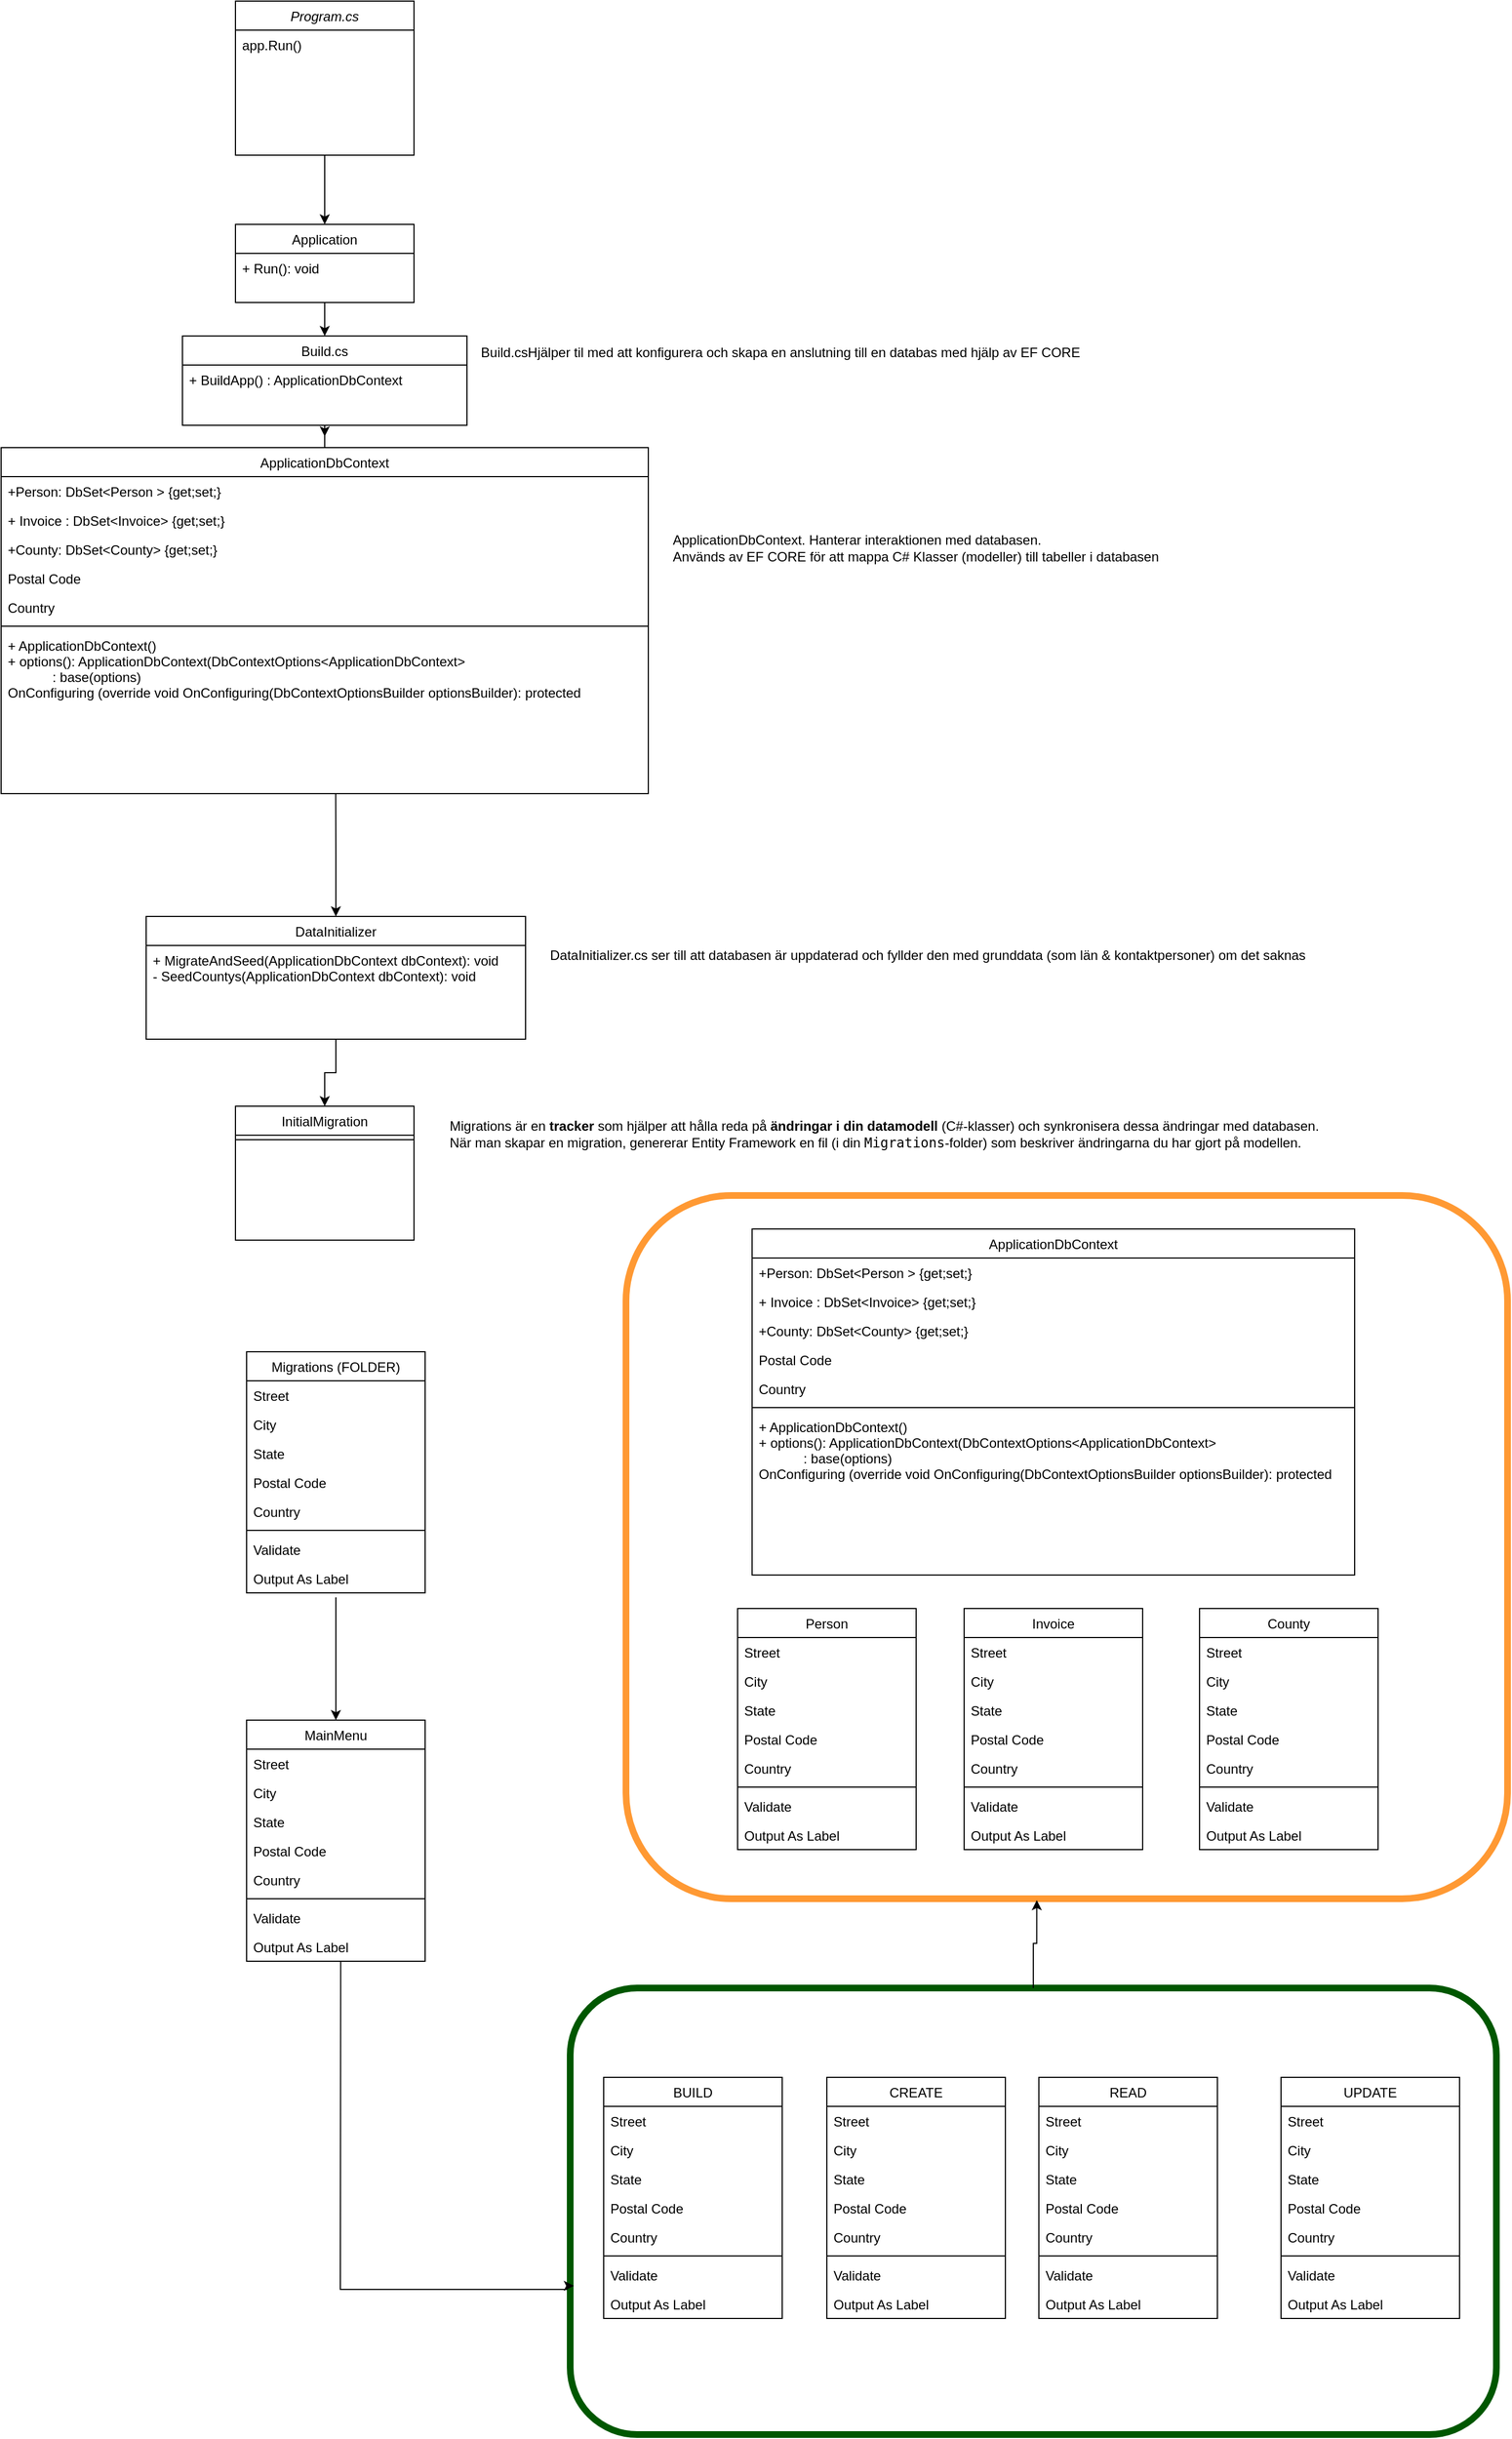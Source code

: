 <mxfile version="25.0.1">
  <diagram id="C5RBs43oDa-KdzZeNtuy" name="Page-1">
    <mxGraphModel dx="4097" dy="3695" grid="1" gridSize="10" guides="1" tooltips="1" connect="1" arrows="1" fold="1" page="1" pageScale="1" pageWidth="827" pageHeight="1169" math="0" shadow="0">
      <root>
        <mxCell id="WIyWlLk6GJQsqaUBKTNV-0" />
        <mxCell id="WIyWlLk6GJQsqaUBKTNV-1" parent="WIyWlLk6GJQsqaUBKTNV-0" />
        <mxCell id="t1Ari0PhYRERqQsMXAND-1" style="edgeStyle=orthogonalEdgeStyle;rounded=0;orthogonalLoop=1;jettySize=auto;html=1;exitX=0.5;exitY=1;exitDx=0;exitDy=0;" edge="1" parent="WIyWlLk6GJQsqaUBKTNV-1" source="zkfFHV4jXpPFQw0GAbJ--0" target="zkfFHV4jXpPFQw0GAbJ--6">
          <mxGeometry relative="1" as="geometry" />
        </mxCell>
        <mxCell id="zkfFHV4jXpPFQw0GAbJ--0" value="Program.cs" style="swimlane;fontStyle=2;align=center;verticalAlign=top;childLayout=stackLayout;horizontal=1;startSize=26;horizontalStack=0;resizeParent=1;resizeLast=0;collapsible=1;marginBottom=0;rounded=0;shadow=0;strokeWidth=1;" parent="WIyWlLk6GJQsqaUBKTNV-1" vertex="1">
          <mxGeometry x="210" y="-10" width="160" height="138" as="geometry">
            <mxRectangle x="230" y="140" width="160" height="26" as="alternateBounds" />
          </mxGeometry>
        </mxCell>
        <mxCell id="zkfFHV4jXpPFQw0GAbJ--2" value="app.Run()" style="text;align=left;verticalAlign=top;spacingLeft=4;spacingRight=4;overflow=hidden;rotatable=0;points=[[0,0.5],[1,0.5]];portConstraint=eastwest;rounded=0;shadow=0;html=0;" parent="zkfFHV4jXpPFQw0GAbJ--0" vertex="1">
          <mxGeometry y="26" width="160" height="26" as="geometry" />
        </mxCell>
        <mxCell id="t1Ari0PhYRERqQsMXAND-2" style="edgeStyle=orthogonalEdgeStyle;rounded=0;orthogonalLoop=1;jettySize=auto;html=1;exitX=0.5;exitY=1;exitDx=0;exitDy=0;" edge="1" parent="WIyWlLk6GJQsqaUBKTNV-1" source="zkfFHV4jXpPFQw0GAbJ--6" target="zkfFHV4jXpPFQw0GAbJ--13">
          <mxGeometry relative="1" as="geometry" />
        </mxCell>
        <mxCell id="zkfFHV4jXpPFQw0GAbJ--6" value="Application" style="swimlane;fontStyle=0;align=center;verticalAlign=top;childLayout=stackLayout;horizontal=1;startSize=26;horizontalStack=0;resizeParent=1;resizeLast=0;collapsible=1;marginBottom=0;rounded=0;shadow=0;strokeWidth=1;" parent="WIyWlLk6GJQsqaUBKTNV-1" vertex="1">
          <mxGeometry x="210" y="190" width="160" height="70" as="geometry">
            <mxRectangle x="130" y="380" width="160" height="26" as="alternateBounds" />
          </mxGeometry>
        </mxCell>
        <mxCell id="zkfFHV4jXpPFQw0GAbJ--7" value="+ Run(): void" style="text;align=left;verticalAlign=top;spacingLeft=4;spacingRight=4;overflow=hidden;rotatable=0;points=[[0,0.5],[1,0.5]];portConstraint=eastwest;" parent="zkfFHV4jXpPFQw0GAbJ--6" vertex="1">
          <mxGeometry y="26" width="160" height="26" as="geometry" />
        </mxCell>
        <mxCell id="zkfFHV4jXpPFQw0GAbJ--13" value="Build.cs" style="swimlane;fontStyle=0;align=center;verticalAlign=top;childLayout=stackLayout;horizontal=1;startSize=26;horizontalStack=0;resizeParent=1;resizeLast=0;collapsible=1;marginBottom=0;rounded=0;shadow=0;strokeWidth=1;" parent="WIyWlLk6GJQsqaUBKTNV-1" vertex="1">
          <mxGeometry x="162.5" y="290" width="255" height="80" as="geometry">
            <mxRectangle x="340" y="380" width="170" height="26" as="alternateBounds" />
          </mxGeometry>
        </mxCell>
        <mxCell id="zkfFHV4jXpPFQw0GAbJ--14" value="+ BuildApp() : ApplicationDbContext&#xa;" style="text;align=left;verticalAlign=top;spacingLeft=4;spacingRight=4;overflow=hidden;rotatable=0;points=[[0,0.5],[1,0.5]];portConstraint=eastwest;" parent="zkfFHV4jXpPFQw0GAbJ--13" vertex="1">
          <mxGeometry y="26" width="255" height="26" as="geometry" />
        </mxCell>
        <mxCell id="t1Ari0PhYRERqQsMXAND-6" style="edgeStyle=orthogonalEdgeStyle;rounded=0;orthogonalLoop=1;jettySize=auto;html=1;" edge="1" parent="WIyWlLk6GJQsqaUBKTNV-1" source="zkfFHV4jXpPFQw0GAbJ--17">
          <mxGeometry relative="1" as="geometry">
            <mxPoint x="290" y="380" as="targetPoint" />
          </mxGeometry>
        </mxCell>
        <mxCell id="zkfFHV4jXpPFQw0GAbJ--17" value="ApplicationDbContext" style="swimlane;fontStyle=0;align=center;verticalAlign=top;childLayout=stackLayout;horizontal=1;startSize=26;horizontalStack=0;resizeParent=1;resizeLast=0;collapsible=1;marginBottom=0;rounded=0;shadow=0;strokeWidth=1;" parent="WIyWlLk6GJQsqaUBKTNV-1" vertex="1">
          <mxGeometry y="390" width="580" height="310" as="geometry">
            <mxRectangle x="550" y="140" width="160" height="26" as="alternateBounds" />
          </mxGeometry>
        </mxCell>
        <mxCell id="zkfFHV4jXpPFQw0GAbJ--18" value="+Person: DbSet&lt;Person &gt; {get;set;}" style="text;align=left;verticalAlign=top;spacingLeft=4;spacingRight=4;overflow=hidden;rotatable=0;points=[[0,0.5],[1,0.5]];portConstraint=eastwest;" parent="zkfFHV4jXpPFQw0GAbJ--17" vertex="1">
          <mxGeometry y="26" width="580" height="26" as="geometry" />
        </mxCell>
        <mxCell id="zkfFHV4jXpPFQw0GAbJ--19" value="+ Invoice : DbSet&lt;Invoice&gt; {get;set;}" style="text;align=left;verticalAlign=top;spacingLeft=4;spacingRight=4;overflow=hidden;rotatable=0;points=[[0,0.5],[1,0.5]];portConstraint=eastwest;rounded=0;shadow=0;html=0;" parent="zkfFHV4jXpPFQw0GAbJ--17" vertex="1">
          <mxGeometry y="52" width="580" height="26" as="geometry" />
        </mxCell>
        <mxCell id="zkfFHV4jXpPFQw0GAbJ--20" value="+County: DbSet&lt;County&gt; {get;set;}" style="text;align=left;verticalAlign=top;spacingLeft=4;spacingRight=4;overflow=hidden;rotatable=0;points=[[0,0.5],[1,0.5]];portConstraint=eastwest;rounded=0;shadow=0;html=0;" parent="zkfFHV4jXpPFQw0GAbJ--17" vertex="1">
          <mxGeometry y="78" width="580" height="26" as="geometry" />
        </mxCell>
        <mxCell id="zkfFHV4jXpPFQw0GAbJ--21" value="Postal Code" style="text;align=left;verticalAlign=top;spacingLeft=4;spacingRight=4;overflow=hidden;rotatable=0;points=[[0,0.5],[1,0.5]];portConstraint=eastwest;rounded=0;shadow=0;html=0;" parent="zkfFHV4jXpPFQw0GAbJ--17" vertex="1">
          <mxGeometry y="104" width="580" height="26" as="geometry" />
        </mxCell>
        <mxCell id="zkfFHV4jXpPFQw0GAbJ--22" value="Country" style="text;align=left;verticalAlign=top;spacingLeft=4;spacingRight=4;overflow=hidden;rotatable=0;points=[[0,0.5],[1,0.5]];portConstraint=eastwest;rounded=0;shadow=0;html=0;" parent="zkfFHV4jXpPFQw0GAbJ--17" vertex="1">
          <mxGeometry y="130" width="580" height="26" as="geometry" />
        </mxCell>
        <mxCell id="zkfFHV4jXpPFQw0GAbJ--23" value="" style="line;html=1;strokeWidth=1;align=left;verticalAlign=middle;spacingTop=-1;spacingLeft=3;spacingRight=3;rotatable=0;labelPosition=right;points=[];portConstraint=eastwest;" parent="zkfFHV4jXpPFQw0GAbJ--17" vertex="1">
          <mxGeometry y="156" width="580" height="8" as="geometry" />
        </mxCell>
        <mxCell id="zkfFHV4jXpPFQw0GAbJ--24" value="+ ApplicationDbContext()&#xa;+ options(): ApplicationDbContext(DbContextOptions&lt;ApplicationDbContext&gt;&#xa;            : base(options)&#xa;OnConfiguring (override void OnConfiguring(DbContextOptionsBuilder optionsBuilder): protected" style="text;align=left;verticalAlign=top;spacingLeft=4;spacingRight=4;overflow=hidden;rotatable=0;points=[[0,0.5],[1,0.5]];portConstraint=eastwest;" parent="zkfFHV4jXpPFQw0GAbJ--17" vertex="1">
          <mxGeometry y="164" width="580" height="146" as="geometry" />
        </mxCell>
        <mxCell id="t1Ari0PhYRERqQsMXAND-10" style="edgeStyle=orthogonalEdgeStyle;rounded=0;orthogonalLoop=1;jettySize=auto;html=1;exitX=0.5;exitY=1;exitDx=0;exitDy=0;" edge="1" parent="WIyWlLk6GJQsqaUBKTNV-1" source="socPhjVFjhPcIFMA9YEM-3" target="socPhjVFjhPcIFMA9YEM-12">
          <mxGeometry relative="1" as="geometry" />
        </mxCell>
        <mxCell id="socPhjVFjhPcIFMA9YEM-3" value="DataInitializer" style="swimlane;fontStyle=0;align=center;verticalAlign=top;childLayout=stackLayout;horizontal=1;startSize=26;horizontalStack=0;resizeParent=1;resizeLast=0;collapsible=1;marginBottom=0;rounded=0;shadow=0;strokeWidth=1;" parent="WIyWlLk6GJQsqaUBKTNV-1" vertex="1">
          <mxGeometry x="130" y="810" width="340" height="110" as="geometry">
            <mxRectangle x="550" y="140" width="160" height="26" as="alternateBounds" />
          </mxGeometry>
        </mxCell>
        <mxCell id="socPhjVFjhPcIFMA9YEM-4" value="+ MigrateAndSeed(ApplicationDbContext dbContext): void&#xa;- SeedCountys(ApplicationDbContext dbContext): void" style="text;align=left;verticalAlign=top;spacingLeft=4;spacingRight=4;overflow=hidden;rotatable=0;points=[[0,0.5],[1,0.5]];portConstraint=eastwest;" parent="socPhjVFjhPcIFMA9YEM-3" vertex="1">
          <mxGeometry y="26" width="340" height="64" as="geometry" />
        </mxCell>
        <mxCell id="socPhjVFjhPcIFMA9YEM-12" value="InitialMigration" style="swimlane;fontStyle=0;align=center;verticalAlign=top;childLayout=stackLayout;horizontal=1;startSize=26;horizontalStack=0;resizeParent=1;resizeLast=0;collapsible=1;marginBottom=0;rounded=0;shadow=0;strokeWidth=1;" parent="WIyWlLk6GJQsqaUBKTNV-1" vertex="1">
          <mxGeometry x="210" y="980" width="160" height="120" as="geometry">
            <mxRectangle x="550" y="140" width="160" height="26" as="alternateBounds" />
          </mxGeometry>
        </mxCell>
        <mxCell id="socPhjVFjhPcIFMA9YEM-18" value="" style="line;html=1;strokeWidth=1;align=left;verticalAlign=middle;spacingTop=-1;spacingLeft=3;spacingRight=3;rotatable=0;labelPosition=right;points=[];portConstraint=eastwest;" parent="socPhjVFjhPcIFMA9YEM-12" vertex="1">
          <mxGeometry y="26" width="160" height="8" as="geometry" />
        </mxCell>
        <mxCell id="socPhjVFjhPcIFMA9YEM-21" value="Migrations (FOLDER)" style="swimlane;fontStyle=0;align=center;verticalAlign=top;childLayout=stackLayout;horizontal=1;startSize=26;horizontalStack=0;resizeParent=1;resizeLast=0;collapsible=1;marginBottom=0;rounded=0;shadow=0;strokeWidth=1;" parent="WIyWlLk6GJQsqaUBKTNV-1" vertex="1">
          <mxGeometry x="220" y="1200" width="160" height="216" as="geometry">
            <mxRectangle x="550" y="140" width="160" height="26" as="alternateBounds" />
          </mxGeometry>
        </mxCell>
        <mxCell id="socPhjVFjhPcIFMA9YEM-22" value="Street" style="text;align=left;verticalAlign=top;spacingLeft=4;spacingRight=4;overflow=hidden;rotatable=0;points=[[0,0.5],[1,0.5]];portConstraint=eastwest;" parent="socPhjVFjhPcIFMA9YEM-21" vertex="1">
          <mxGeometry y="26" width="160" height="26" as="geometry" />
        </mxCell>
        <mxCell id="socPhjVFjhPcIFMA9YEM-23" value="City" style="text;align=left;verticalAlign=top;spacingLeft=4;spacingRight=4;overflow=hidden;rotatable=0;points=[[0,0.5],[1,0.5]];portConstraint=eastwest;rounded=0;shadow=0;html=0;" parent="socPhjVFjhPcIFMA9YEM-21" vertex="1">
          <mxGeometry y="52" width="160" height="26" as="geometry" />
        </mxCell>
        <mxCell id="socPhjVFjhPcIFMA9YEM-24" value="State" style="text;align=left;verticalAlign=top;spacingLeft=4;spacingRight=4;overflow=hidden;rotatable=0;points=[[0,0.5],[1,0.5]];portConstraint=eastwest;rounded=0;shadow=0;html=0;" parent="socPhjVFjhPcIFMA9YEM-21" vertex="1">
          <mxGeometry y="78" width="160" height="26" as="geometry" />
        </mxCell>
        <mxCell id="socPhjVFjhPcIFMA9YEM-25" value="Postal Code" style="text;align=left;verticalAlign=top;spacingLeft=4;spacingRight=4;overflow=hidden;rotatable=0;points=[[0,0.5],[1,0.5]];portConstraint=eastwest;rounded=0;shadow=0;html=0;" parent="socPhjVFjhPcIFMA9YEM-21" vertex="1">
          <mxGeometry y="104" width="160" height="26" as="geometry" />
        </mxCell>
        <mxCell id="socPhjVFjhPcIFMA9YEM-26" value="Country" style="text;align=left;verticalAlign=top;spacingLeft=4;spacingRight=4;overflow=hidden;rotatable=0;points=[[0,0.5],[1,0.5]];portConstraint=eastwest;rounded=0;shadow=0;html=0;" parent="socPhjVFjhPcIFMA9YEM-21" vertex="1">
          <mxGeometry y="130" width="160" height="26" as="geometry" />
        </mxCell>
        <mxCell id="socPhjVFjhPcIFMA9YEM-27" value="" style="line;html=1;strokeWidth=1;align=left;verticalAlign=middle;spacingTop=-1;spacingLeft=3;spacingRight=3;rotatable=0;labelPosition=right;points=[];portConstraint=eastwest;" parent="socPhjVFjhPcIFMA9YEM-21" vertex="1">
          <mxGeometry y="156" width="160" height="8" as="geometry" />
        </mxCell>
        <mxCell id="socPhjVFjhPcIFMA9YEM-28" value="Validate" style="text;align=left;verticalAlign=top;spacingLeft=4;spacingRight=4;overflow=hidden;rotatable=0;points=[[0,0.5],[1,0.5]];portConstraint=eastwest;" parent="socPhjVFjhPcIFMA9YEM-21" vertex="1">
          <mxGeometry y="164" width="160" height="26" as="geometry" />
        </mxCell>
        <mxCell id="socPhjVFjhPcIFMA9YEM-29" value="Output As Label" style="text;align=left;verticalAlign=top;spacingLeft=4;spacingRight=4;overflow=hidden;rotatable=0;points=[[0,0.5],[1,0.5]];portConstraint=eastwest;" parent="socPhjVFjhPcIFMA9YEM-21" vertex="1">
          <mxGeometry y="190" width="160" height="26" as="geometry" />
        </mxCell>
        <mxCell id="t1Ari0PhYRERqQsMXAND-96" style="edgeStyle=orthogonalEdgeStyle;rounded=0;orthogonalLoop=1;jettySize=auto;html=1;exitX=0.5;exitY=0;exitDx=0;exitDy=0;startArrow=classic;startFill=1;endArrow=none;endFill=0;" edge="1" parent="WIyWlLk6GJQsqaUBKTNV-1" source="socPhjVFjhPcIFMA9YEM-30">
          <mxGeometry relative="1" as="geometry">
            <mxPoint x="300" y="1420" as="targetPoint" />
          </mxGeometry>
        </mxCell>
        <mxCell id="socPhjVFjhPcIFMA9YEM-30" value="MainMenu" style="swimlane;fontStyle=0;align=center;verticalAlign=top;childLayout=stackLayout;horizontal=1;startSize=26;horizontalStack=0;resizeParent=1;resizeLast=0;collapsible=1;marginBottom=0;rounded=0;shadow=0;strokeWidth=1;" parent="WIyWlLk6GJQsqaUBKTNV-1" vertex="1">
          <mxGeometry x="220" y="1530" width="160" height="216" as="geometry">
            <mxRectangle x="550" y="140" width="160" height="26" as="alternateBounds" />
          </mxGeometry>
        </mxCell>
        <mxCell id="socPhjVFjhPcIFMA9YEM-31" value="Street" style="text;align=left;verticalAlign=top;spacingLeft=4;spacingRight=4;overflow=hidden;rotatable=0;points=[[0,0.5],[1,0.5]];portConstraint=eastwest;" parent="socPhjVFjhPcIFMA9YEM-30" vertex="1">
          <mxGeometry y="26" width="160" height="26" as="geometry" />
        </mxCell>
        <mxCell id="socPhjVFjhPcIFMA9YEM-32" value="City" style="text;align=left;verticalAlign=top;spacingLeft=4;spacingRight=4;overflow=hidden;rotatable=0;points=[[0,0.5],[1,0.5]];portConstraint=eastwest;rounded=0;shadow=0;html=0;" parent="socPhjVFjhPcIFMA9YEM-30" vertex="1">
          <mxGeometry y="52" width="160" height="26" as="geometry" />
        </mxCell>
        <mxCell id="socPhjVFjhPcIFMA9YEM-33" value="State" style="text;align=left;verticalAlign=top;spacingLeft=4;spacingRight=4;overflow=hidden;rotatable=0;points=[[0,0.5],[1,0.5]];portConstraint=eastwest;rounded=0;shadow=0;html=0;" parent="socPhjVFjhPcIFMA9YEM-30" vertex="1">
          <mxGeometry y="78" width="160" height="26" as="geometry" />
        </mxCell>
        <mxCell id="socPhjVFjhPcIFMA9YEM-34" value="Postal Code" style="text;align=left;verticalAlign=top;spacingLeft=4;spacingRight=4;overflow=hidden;rotatable=0;points=[[0,0.5],[1,0.5]];portConstraint=eastwest;rounded=0;shadow=0;html=0;" parent="socPhjVFjhPcIFMA9YEM-30" vertex="1">
          <mxGeometry y="104" width="160" height="26" as="geometry" />
        </mxCell>
        <mxCell id="socPhjVFjhPcIFMA9YEM-35" value="Country" style="text;align=left;verticalAlign=top;spacingLeft=4;spacingRight=4;overflow=hidden;rotatable=0;points=[[0,0.5],[1,0.5]];portConstraint=eastwest;rounded=0;shadow=0;html=0;" parent="socPhjVFjhPcIFMA9YEM-30" vertex="1">
          <mxGeometry y="130" width="160" height="26" as="geometry" />
        </mxCell>
        <mxCell id="socPhjVFjhPcIFMA9YEM-36" value="" style="line;html=1;strokeWidth=1;align=left;verticalAlign=middle;spacingTop=-1;spacingLeft=3;spacingRight=3;rotatable=0;labelPosition=right;points=[];portConstraint=eastwest;" parent="socPhjVFjhPcIFMA9YEM-30" vertex="1">
          <mxGeometry y="156" width="160" height="8" as="geometry" />
        </mxCell>
        <mxCell id="socPhjVFjhPcIFMA9YEM-37" value="Validate" style="text;align=left;verticalAlign=top;spacingLeft=4;spacingRight=4;overflow=hidden;rotatable=0;points=[[0,0.5],[1,0.5]];portConstraint=eastwest;" parent="socPhjVFjhPcIFMA9YEM-30" vertex="1">
          <mxGeometry y="164" width="160" height="26" as="geometry" />
        </mxCell>
        <mxCell id="socPhjVFjhPcIFMA9YEM-38" value="Output As Label" style="text;align=left;verticalAlign=top;spacingLeft=4;spacingRight=4;overflow=hidden;rotatable=0;points=[[0,0.5],[1,0.5]];portConstraint=eastwest;" parent="socPhjVFjhPcIFMA9YEM-30" vertex="1">
          <mxGeometry y="190" width="160" height="26" as="geometry" />
        </mxCell>
        <mxCell id="DFZiGQfY0cSSNaOoeVeP-0" value="BUILD" style="swimlane;fontStyle=0;align=center;verticalAlign=top;childLayout=stackLayout;horizontal=1;startSize=26;horizontalStack=0;resizeParent=1;resizeLast=0;collapsible=1;marginBottom=0;rounded=0;shadow=0;strokeWidth=1;" parent="WIyWlLk6GJQsqaUBKTNV-1" vertex="1">
          <mxGeometry x="540" y="1850" width="160" height="216" as="geometry">
            <mxRectangle x="550" y="140" width="160" height="26" as="alternateBounds" />
          </mxGeometry>
        </mxCell>
        <mxCell id="DFZiGQfY0cSSNaOoeVeP-1" value="Street" style="text;align=left;verticalAlign=top;spacingLeft=4;spacingRight=4;overflow=hidden;rotatable=0;points=[[0,0.5],[1,0.5]];portConstraint=eastwest;" parent="DFZiGQfY0cSSNaOoeVeP-0" vertex="1">
          <mxGeometry y="26" width="160" height="26" as="geometry" />
        </mxCell>
        <mxCell id="DFZiGQfY0cSSNaOoeVeP-2" value="City" style="text;align=left;verticalAlign=top;spacingLeft=4;spacingRight=4;overflow=hidden;rotatable=0;points=[[0,0.5],[1,0.5]];portConstraint=eastwest;rounded=0;shadow=0;html=0;" parent="DFZiGQfY0cSSNaOoeVeP-0" vertex="1">
          <mxGeometry y="52" width="160" height="26" as="geometry" />
        </mxCell>
        <mxCell id="DFZiGQfY0cSSNaOoeVeP-3" value="State" style="text;align=left;verticalAlign=top;spacingLeft=4;spacingRight=4;overflow=hidden;rotatable=0;points=[[0,0.5],[1,0.5]];portConstraint=eastwest;rounded=0;shadow=0;html=0;" parent="DFZiGQfY0cSSNaOoeVeP-0" vertex="1">
          <mxGeometry y="78" width="160" height="26" as="geometry" />
        </mxCell>
        <mxCell id="DFZiGQfY0cSSNaOoeVeP-4" value="Postal Code" style="text;align=left;verticalAlign=top;spacingLeft=4;spacingRight=4;overflow=hidden;rotatable=0;points=[[0,0.5],[1,0.5]];portConstraint=eastwest;rounded=0;shadow=0;html=0;" parent="DFZiGQfY0cSSNaOoeVeP-0" vertex="1">
          <mxGeometry y="104" width="160" height="26" as="geometry" />
        </mxCell>
        <mxCell id="DFZiGQfY0cSSNaOoeVeP-5" value="Country" style="text;align=left;verticalAlign=top;spacingLeft=4;spacingRight=4;overflow=hidden;rotatable=0;points=[[0,0.5],[1,0.5]];portConstraint=eastwest;rounded=0;shadow=0;html=0;" parent="DFZiGQfY0cSSNaOoeVeP-0" vertex="1">
          <mxGeometry y="130" width="160" height="26" as="geometry" />
        </mxCell>
        <mxCell id="DFZiGQfY0cSSNaOoeVeP-6" value="" style="line;html=1;strokeWidth=1;align=left;verticalAlign=middle;spacingTop=-1;spacingLeft=3;spacingRight=3;rotatable=0;labelPosition=right;points=[];portConstraint=eastwest;" parent="DFZiGQfY0cSSNaOoeVeP-0" vertex="1">
          <mxGeometry y="156" width="160" height="8" as="geometry" />
        </mxCell>
        <mxCell id="DFZiGQfY0cSSNaOoeVeP-7" value="Validate" style="text;align=left;verticalAlign=top;spacingLeft=4;spacingRight=4;overflow=hidden;rotatable=0;points=[[0,0.5],[1,0.5]];portConstraint=eastwest;" parent="DFZiGQfY0cSSNaOoeVeP-0" vertex="1">
          <mxGeometry y="164" width="160" height="26" as="geometry" />
        </mxCell>
        <mxCell id="DFZiGQfY0cSSNaOoeVeP-8" value="Output As Label" style="text;align=left;verticalAlign=top;spacingLeft=4;spacingRight=4;overflow=hidden;rotatable=0;points=[[0,0.5],[1,0.5]];portConstraint=eastwest;" parent="DFZiGQfY0cSSNaOoeVeP-0" vertex="1">
          <mxGeometry y="190" width="160" height="26" as="geometry" />
        </mxCell>
        <mxCell id="t1Ari0PhYRERqQsMXAND-0" value="Build.csHjälper til med att konfigurera och skapa en anslutning till en databas med hjälp av EF CORE" style="text;html=1;align=center;verticalAlign=middle;resizable=0;points=[];autosize=1;strokeColor=none;fillColor=none;rounded=1;strokeWidth=6;" vertex="1" parent="WIyWlLk6GJQsqaUBKTNV-1">
          <mxGeometry x="417.5" y="290" width="560" height="30" as="geometry" />
        </mxCell>
        <mxCell id="t1Ari0PhYRERqQsMXAND-3" value="ApplicationDbContext. Hanterar interaktionen med databasen.&amp;nbsp;&lt;div&gt;Används av EF CORE för att mappa C# Klasser (modeller) till tabeller i databasen&lt;/div&gt;" style="text;html=1;align=left;verticalAlign=middle;resizable=0;points=[];autosize=1;strokeColor=none;fillColor=none;rounded=1;strokeWidth=6;" vertex="1" parent="WIyWlLk6GJQsqaUBKTNV-1">
          <mxGeometry x="600" y="460" width="460" height="40" as="geometry" />
        </mxCell>
        <mxCell id="t1Ari0PhYRERqQsMXAND-7" value="DataInitializer.cs ser till att databasen är uppdaterad och fyllder den med grunddata (som län &amp;amp; kontaktpersoner) om det saknas" style="text;html=1;align=left;verticalAlign=middle;resizable=0;points=[];autosize=1;strokeColor=none;fillColor=none;rounded=1;strokeWidth=6;" vertex="1" parent="WIyWlLk6GJQsqaUBKTNV-1">
          <mxGeometry x="490" y="830" width="700" height="30" as="geometry" />
        </mxCell>
        <mxCell id="t1Ari0PhYRERqQsMXAND-8" style="edgeStyle=orthogonalEdgeStyle;rounded=0;orthogonalLoop=1;jettySize=auto;html=1;exitX=0.5;exitY=0;exitDx=0;exitDy=0;entryX=0.517;entryY=1;entryDx=0;entryDy=0;entryPerimeter=0;startArrow=classic;startFill=1;endArrow=none;endFill=0;" edge="1" parent="WIyWlLk6GJQsqaUBKTNV-1" source="socPhjVFjhPcIFMA9YEM-3" target="zkfFHV4jXpPFQw0GAbJ--24">
          <mxGeometry relative="1" as="geometry" />
        </mxCell>
        <mxCell id="t1Ari0PhYRERqQsMXAND-9" value="Migrations är en &lt;strong&gt;tracker&lt;/strong&gt; som hjälper att hålla reda på &lt;strong&gt;ändringar i din datamodell&lt;/strong&gt; (C#-klasser) och synkronisera dessa ändringar med databasen.&lt;div&gt;När man skapar en migration, genererar Entity Framework en fil (i din &lt;code&gt;Migrations&lt;/code&gt;-folder) som beskriver ändringarna du har gjort på modellen.&lt;br&gt;&lt;/div&gt;" style="text;html=1;align=left;verticalAlign=middle;resizable=0;points=[];autosize=1;strokeColor=none;fillColor=none;rounded=1;strokeWidth=6;" vertex="1" parent="WIyWlLk6GJQsqaUBKTNV-1">
          <mxGeometry x="400" y="985" width="800" height="40" as="geometry" />
        </mxCell>
        <mxCell id="t1Ari0PhYRERqQsMXAND-12" value="CREATE" style="swimlane;fontStyle=0;align=center;verticalAlign=top;childLayout=stackLayout;horizontal=1;startSize=26;horizontalStack=0;resizeParent=1;resizeLast=0;collapsible=1;marginBottom=0;rounded=0;shadow=0;strokeWidth=1;" vertex="1" parent="WIyWlLk6GJQsqaUBKTNV-1">
          <mxGeometry x="740" y="1850" width="160" height="216" as="geometry">
            <mxRectangle x="550" y="140" width="160" height="26" as="alternateBounds" />
          </mxGeometry>
        </mxCell>
        <mxCell id="t1Ari0PhYRERqQsMXAND-13" value="Street" style="text;align=left;verticalAlign=top;spacingLeft=4;spacingRight=4;overflow=hidden;rotatable=0;points=[[0,0.5],[1,0.5]];portConstraint=eastwest;" vertex="1" parent="t1Ari0PhYRERqQsMXAND-12">
          <mxGeometry y="26" width="160" height="26" as="geometry" />
        </mxCell>
        <mxCell id="t1Ari0PhYRERqQsMXAND-14" value="City" style="text;align=left;verticalAlign=top;spacingLeft=4;spacingRight=4;overflow=hidden;rotatable=0;points=[[0,0.5],[1,0.5]];portConstraint=eastwest;rounded=0;shadow=0;html=0;" vertex="1" parent="t1Ari0PhYRERqQsMXAND-12">
          <mxGeometry y="52" width="160" height="26" as="geometry" />
        </mxCell>
        <mxCell id="t1Ari0PhYRERqQsMXAND-15" value="State" style="text;align=left;verticalAlign=top;spacingLeft=4;spacingRight=4;overflow=hidden;rotatable=0;points=[[0,0.5],[1,0.5]];portConstraint=eastwest;rounded=0;shadow=0;html=0;" vertex="1" parent="t1Ari0PhYRERqQsMXAND-12">
          <mxGeometry y="78" width="160" height="26" as="geometry" />
        </mxCell>
        <mxCell id="t1Ari0PhYRERqQsMXAND-16" value="Postal Code" style="text;align=left;verticalAlign=top;spacingLeft=4;spacingRight=4;overflow=hidden;rotatable=0;points=[[0,0.5],[1,0.5]];portConstraint=eastwest;rounded=0;shadow=0;html=0;" vertex="1" parent="t1Ari0PhYRERqQsMXAND-12">
          <mxGeometry y="104" width="160" height="26" as="geometry" />
        </mxCell>
        <mxCell id="t1Ari0PhYRERqQsMXAND-17" value="Country" style="text;align=left;verticalAlign=top;spacingLeft=4;spacingRight=4;overflow=hidden;rotatable=0;points=[[0,0.5],[1,0.5]];portConstraint=eastwest;rounded=0;shadow=0;html=0;" vertex="1" parent="t1Ari0PhYRERqQsMXAND-12">
          <mxGeometry y="130" width="160" height="26" as="geometry" />
        </mxCell>
        <mxCell id="t1Ari0PhYRERqQsMXAND-18" value="" style="line;html=1;strokeWidth=1;align=left;verticalAlign=middle;spacingTop=-1;spacingLeft=3;spacingRight=3;rotatable=0;labelPosition=right;points=[];portConstraint=eastwest;" vertex="1" parent="t1Ari0PhYRERqQsMXAND-12">
          <mxGeometry y="156" width="160" height="8" as="geometry" />
        </mxCell>
        <mxCell id="t1Ari0PhYRERqQsMXAND-19" value="Validate" style="text;align=left;verticalAlign=top;spacingLeft=4;spacingRight=4;overflow=hidden;rotatable=0;points=[[0,0.5],[1,0.5]];portConstraint=eastwest;" vertex="1" parent="t1Ari0PhYRERqQsMXAND-12">
          <mxGeometry y="164" width="160" height="26" as="geometry" />
        </mxCell>
        <mxCell id="t1Ari0PhYRERqQsMXAND-20" value="Output As Label" style="text;align=left;verticalAlign=top;spacingLeft=4;spacingRight=4;overflow=hidden;rotatable=0;points=[[0,0.5],[1,0.5]];portConstraint=eastwest;" vertex="1" parent="t1Ari0PhYRERqQsMXAND-12">
          <mxGeometry y="190" width="160" height="26" as="geometry" />
        </mxCell>
        <mxCell id="t1Ari0PhYRERqQsMXAND-21" value="READ" style="swimlane;fontStyle=0;align=center;verticalAlign=top;childLayout=stackLayout;horizontal=1;startSize=26;horizontalStack=0;resizeParent=1;resizeLast=0;collapsible=1;marginBottom=0;rounded=0;shadow=0;strokeWidth=1;" vertex="1" parent="WIyWlLk6GJQsqaUBKTNV-1">
          <mxGeometry x="930" y="1850" width="160" height="216" as="geometry">
            <mxRectangle x="550" y="140" width="160" height="26" as="alternateBounds" />
          </mxGeometry>
        </mxCell>
        <mxCell id="t1Ari0PhYRERqQsMXAND-22" value="Street" style="text;align=left;verticalAlign=top;spacingLeft=4;spacingRight=4;overflow=hidden;rotatable=0;points=[[0,0.5],[1,0.5]];portConstraint=eastwest;" vertex="1" parent="t1Ari0PhYRERqQsMXAND-21">
          <mxGeometry y="26" width="160" height="26" as="geometry" />
        </mxCell>
        <mxCell id="t1Ari0PhYRERqQsMXAND-23" value="City" style="text;align=left;verticalAlign=top;spacingLeft=4;spacingRight=4;overflow=hidden;rotatable=0;points=[[0,0.5],[1,0.5]];portConstraint=eastwest;rounded=0;shadow=0;html=0;" vertex="1" parent="t1Ari0PhYRERqQsMXAND-21">
          <mxGeometry y="52" width="160" height="26" as="geometry" />
        </mxCell>
        <mxCell id="t1Ari0PhYRERqQsMXAND-24" value="State" style="text;align=left;verticalAlign=top;spacingLeft=4;spacingRight=4;overflow=hidden;rotatable=0;points=[[0,0.5],[1,0.5]];portConstraint=eastwest;rounded=0;shadow=0;html=0;" vertex="1" parent="t1Ari0PhYRERqQsMXAND-21">
          <mxGeometry y="78" width="160" height="26" as="geometry" />
        </mxCell>
        <mxCell id="t1Ari0PhYRERqQsMXAND-25" value="Postal Code" style="text;align=left;verticalAlign=top;spacingLeft=4;spacingRight=4;overflow=hidden;rotatable=0;points=[[0,0.5],[1,0.5]];portConstraint=eastwest;rounded=0;shadow=0;html=0;" vertex="1" parent="t1Ari0PhYRERqQsMXAND-21">
          <mxGeometry y="104" width="160" height="26" as="geometry" />
        </mxCell>
        <mxCell id="t1Ari0PhYRERqQsMXAND-26" value="Country" style="text;align=left;verticalAlign=top;spacingLeft=4;spacingRight=4;overflow=hidden;rotatable=0;points=[[0,0.5],[1,0.5]];portConstraint=eastwest;rounded=0;shadow=0;html=0;" vertex="1" parent="t1Ari0PhYRERqQsMXAND-21">
          <mxGeometry y="130" width="160" height="26" as="geometry" />
        </mxCell>
        <mxCell id="t1Ari0PhYRERqQsMXAND-27" value="" style="line;html=1;strokeWidth=1;align=left;verticalAlign=middle;spacingTop=-1;spacingLeft=3;spacingRight=3;rotatable=0;labelPosition=right;points=[];portConstraint=eastwest;" vertex="1" parent="t1Ari0PhYRERqQsMXAND-21">
          <mxGeometry y="156" width="160" height="8" as="geometry" />
        </mxCell>
        <mxCell id="t1Ari0PhYRERqQsMXAND-28" value="Validate" style="text;align=left;verticalAlign=top;spacingLeft=4;spacingRight=4;overflow=hidden;rotatable=0;points=[[0,0.5],[1,0.5]];portConstraint=eastwest;" vertex="1" parent="t1Ari0PhYRERqQsMXAND-21">
          <mxGeometry y="164" width="160" height="26" as="geometry" />
        </mxCell>
        <mxCell id="t1Ari0PhYRERqQsMXAND-29" value="Output As Label" style="text;align=left;verticalAlign=top;spacingLeft=4;spacingRight=4;overflow=hidden;rotatable=0;points=[[0,0.5],[1,0.5]];portConstraint=eastwest;" vertex="1" parent="t1Ari0PhYRERqQsMXAND-21">
          <mxGeometry y="190" width="160" height="26" as="geometry" />
        </mxCell>
        <mxCell id="t1Ari0PhYRERqQsMXAND-39" value="UPDATE" style="swimlane;fontStyle=0;align=center;verticalAlign=top;childLayout=stackLayout;horizontal=1;startSize=26;horizontalStack=0;resizeParent=1;resizeLast=0;collapsible=1;marginBottom=0;rounded=0;shadow=0;strokeWidth=1;" vertex="1" parent="WIyWlLk6GJQsqaUBKTNV-1">
          <mxGeometry x="1147" y="1850" width="160" height="216" as="geometry">
            <mxRectangle x="550" y="140" width="160" height="26" as="alternateBounds" />
          </mxGeometry>
        </mxCell>
        <mxCell id="t1Ari0PhYRERqQsMXAND-40" value="Street" style="text;align=left;verticalAlign=top;spacingLeft=4;spacingRight=4;overflow=hidden;rotatable=0;points=[[0,0.5],[1,0.5]];portConstraint=eastwest;" vertex="1" parent="t1Ari0PhYRERqQsMXAND-39">
          <mxGeometry y="26" width="160" height="26" as="geometry" />
        </mxCell>
        <mxCell id="t1Ari0PhYRERqQsMXAND-41" value="City" style="text;align=left;verticalAlign=top;spacingLeft=4;spacingRight=4;overflow=hidden;rotatable=0;points=[[0,0.5],[1,0.5]];portConstraint=eastwest;rounded=0;shadow=0;html=0;" vertex="1" parent="t1Ari0PhYRERqQsMXAND-39">
          <mxGeometry y="52" width="160" height="26" as="geometry" />
        </mxCell>
        <mxCell id="t1Ari0PhYRERqQsMXAND-42" value="State" style="text;align=left;verticalAlign=top;spacingLeft=4;spacingRight=4;overflow=hidden;rotatable=0;points=[[0,0.5],[1,0.5]];portConstraint=eastwest;rounded=0;shadow=0;html=0;" vertex="1" parent="t1Ari0PhYRERqQsMXAND-39">
          <mxGeometry y="78" width="160" height="26" as="geometry" />
        </mxCell>
        <mxCell id="t1Ari0PhYRERqQsMXAND-43" value="Postal Code" style="text;align=left;verticalAlign=top;spacingLeft=4;spacingRight=4;overflow=hidden;rotatable=0;points=[[0,0.5],[1,0.5]];portConstraint=eastwest;rounded=0;shadow=0;html=0;" vertex="1" parent="t1Ari0PhYRERqQsMXAND-39">
          <mxGeometry y="104" width="160" height="26" as="geometry" />
        </mxCell>
        <mxCell id="t1Ari0PhYRERqQsMXAND-44" value="Country" style="text;align=left;verticalAlign=top;spacingLeft=4;spacingRight=4;overflow=hidden;rotatable=0;points=[[0,0.5],[1,0.5]];portConstraint=eastwest;rounded=0;shadow=0;html=0;" vertex="1" parent="t1Ari0PhYRERqQsMXAND-39">
          <mxGeometry y="130" width="160" height="26" as="geometry" />
        </mxCell>
        <mxCell id="t1Ari0PhYRERqQsMXAND-45" value="" style="line;html=1;strokeWidth=1;align=left;verticalAlign=middle;spacingTop=-1;spacingLeft=3;spacingRight=3;rotatable=0;labelPosition=right;points=[];portConstraint=eastwest;" vertex="1" parent="t1Ari0PhYRERqQsMXAND-39">
          <mxGeometry y="156" width="160" height="8" as="geometry" />
        </mxCell>
        <mxCell id="t1Ari0PhYRERqQsMXAND-46" value="Validate" style="text;align=left;verticalAlign=top;spacingLeft=4;spacingRight=4;overflow=hidden;rotatable=0;points=[[0,0.5],[1,0.5]];portConstraint=eastwest;" vertex="1" parent="t1Ari0PhYRERqQsMXAND-39">
          <mxGeometry y="164" width="160" height="26" as="geometry" />
        </mxCell>
        <mxCell id="t1Ari0PhYRERqQsMXAND-47" value="Output As Label" style="text;align=left;verticalAlign=top;spacingLeft=4;spacingRight=4;overflow=hidden;rotatable=0;points=[[0,0.5],[1,0.5]];portConstraint=eastwest;" vertex="1" parent="t1Ari0PhYRERqQsMXAND-39">
          <mxGeometry y="190" width="160" height="26" as="geometry" />
        </mxCell>
        <mxCell id="t1Ari0PhYRERqQsMXAND-48" value="Person" style="swimlane;fontStyle=0;align=center;verticalAlign=top;childLayout=stackLayout;horizontal=1;startSize=26;horizontalStack=0;resizeParent=1;resizeLast=0;collapsible=1;marginBottom=0;rounded=0;shadow=0;strokeWidth=1;" vertex="1" parent="WIyWlLk6GJQsqaUBKTNV-1">
          <mxGeometry x="660" y="1430" width="160" height="216" as="geometry">
            <mxRectangle x="550" y="140" width="160" height="26" as="alternateBounds" />
          </mxGeometry>
        </mxCell>
        <mxCell id="t1Ari0PhYRERqQsMXAND-49" value="Street" style="text;align=left;verticalAlign=top;spacingLeft=4;spacingRight=4;overflow=hidden;rotatable=0;points=[[0,0.5],[1,0.5]];portConstraint=eastwest;" vertex="1" parent="t1Ari0PhYRERqQsMXAND-48">
          <mxGeometry y="26" width="160" height="26" as="geometry" />
        </mxCell>
        <mxCell id="t1Ari0PhYRERqQsMXAND-50" value="City" style="text;align=left;verticalAlign=top;spacingLeft=4;spacingRight=4;overflow=hidden;rotatable=0;points=[[0,0.5],[1,0.5]];portConstraint=eastwest;rounded=0;shadow=0;html=0;" vertex="1" parent="t1Ari0PhYRERqQsMXAND-48">
          <mxGeometry y="52" width="160" height="26" as="geometry" />
        </mxCell>
        <mxCell id="t1Ari0PhYRERqQsMXAND-51" value="State" style="text;align=left;verticalAlign=top;spacingLeft=4;spacingRight=4;overflow=hidden;rotatable=0;points=[[0,0.5],[1,0.5]];portConstraint=eastwest;rounded=0;shadow=0;html=0;" vertex="1" parent="t1Ari0PhYRERqQsMXAND-48">
          <mxGeometry y="78" width="160" height="26" as="geometry" />
        </mxCell>
        <mxCell id="t1Ari0PhYRERqQsMXAND-52" value="Postal Code" style="text;align=left;verticalAlign=top;spacingLeft=4;spacingRight=4;overflow=hidden;rotatable=0;points=[[0,0.5],[1,0.5]];portConstraint=eastwest;rounded=0;shadow=0;html=0;" vertex="1" parent="t1Ari0PhYRERqQsMXAND-48">
          <mxGeometry y="104" width="160" height="26" as="geometry" />
        </mxCell>
        <mxCell id="t1Ari0PhYRERqQsMXAND-53" value="Country" style="text;align=left;verticalAlign=top;spacingLeft=4;spacingRight=4;overflow=hidden;rotatable=0;points=[[0,0.5],[1,0.5]];portConstraint=eastwest;rounded=0;shadow=0;html=0;" vertex="1" parent="t1Ari0PhYRERqQsMXAND-48">
          <mxGeometry y="130" width="160" height="26" as="geometry" />
        </mxCell>
        <mxCell id="t1Ari0PhYRERqQsMXAND-54" value="" style="line;html=1;strokeWidth=1;align=left;verticalAlign=middle;spacingTop=-1;spacingLeft=3;spacingRight=3;rotatable=0;labelPosition=right;points=[];portConstraint=eastwest;" vertex="1" parent="t1Ari0PhYRERqQsMXAND-48">
          <mxGeometry y="156" width="160" height="8" as="geometry" />
        </mxCell>
        <mxCell id="t1Ari0PhYRERqQsMXAND-55" value="Validate" style="text;align=left;verticalAlign=top;spacingLeft=4;spacingRight=4;overflow=hidden;rotatable=0;points=[[0,0.5],[1,0.5]];portConstraint=eastwest;" vertex="1" parent="t1Ari0PhYRERqQsMXAND-48">
          <mxGeometry y="164" width="160" height="26" as="geometry" />
        </mxCell>
        <mxCell id="t1Ari0PhYRERqQsMXAND-56" value="Output As Label" style="text;align=left;verticalAlign=top;spacingLeft=4;spacingRight=4;overflow=hidden;rotatable=0;points=[[0,0.5],[1,0.5]];portConstraint=eastwest;" vertex="1" parent="t1Ari0PhYRERqQsMXAND-48">
          <mxGeometry y="190" width="160" height="26" as="geometry" />
        </mxCell>
        <mxCell id="t1Ari0PhYRERqQsMXAND-57" value="Invoice" style="swimlane;fontStyle=0;align=center;verticalAlign=top;childLayout=stackLayout;horizontal=1;startSize=26;horizontalStack=0;resizeParent=1;resizeLast=0;collapsible=1;marginBottom=0;rounded=0;shadow=0;strokeWidth=1;" vertex="1" parent="WIyWlLk6GJQsqaUBKTNV-1">
          <mxGeometry x="863" y="1430" width="160" height="216" as="geometry">
            <mxRectangle x="550" y="140" width="160" height="26" as="alternateBounds" />
          </mxGeometry>
        </mxCell>
        <mxCell id="t1Ari0PhYRERqQsMXAND-58" value="Street" style="text;align=left;verticalAlign=top;spacingLeft=4;spacingRight=4;overflow=hidden;rotatable=0;points=[[0,0.5],[1,0.5]];portConstraint=eastwest;" vertex="1" parent="t1Ari0PhYRERqQsMXAND-57">
          <mxGeometry y="26" width="160" height="26" as="geometry" />
        </mxCell>
        <mxCell id="t1Ari0PhYRERqQsMXAND-59" value="City" style="text;align=left;verticalAlign=top;spacingLeft=4;spacingRight=4;overflow=hidden;rotatable=0;points=[[0,0.5],[1,0.5]];portConstraint=eastwest;rounded=0;shadow=0;html=0;" vertex="1" parent="t1Ari0PhYRERqQsMXAND-57">
          <mxGeometry y="52" width="160" height="26" as="geometry" />
        </mxCell>
        <mxCell id="t1Ari0PhYRERqQsMXAND-60" value="State" style="text;align=left;verticalAlign=top;spacingLeft=4;spacingRight=4;overflow=hidden;rotatable=0;points=[[0,0.5],[1,0.5]];portConstraint=eastwest;rounded=0;shadow=0;html=0;" vertex="1" parent="t1Ari0PhYRERqQsMXAND-57">
          <mxGeometry y="78" width="160" height="26" as="geometry" />
        </mxCell>
        <mxCell id="t1Ari0PhYRERqQsMXAND-61" value="Postal Code" style="text;align=left;verticalAlign=top;spacingLeft=4;spacingRight=4;overflow=hidden;rotatable=0;points=[[0,0.5],[1,0.5]];portConstraint=eastwest;rounded=0;shadow=0;html=0;" vertex="1" parent="t1Ari0PhYRERqQsMXAND-57">
          <mxGeometry y="104" width="160" height="26" as="geometry" />
        </mxCell>
        <mxCell id="t1Ari0PhYRERqQsMXAND-62" value="Country" style="text;align=left;verticalAlign=top;spacingLeft=4;spacingRight=4;overflow=hidden;rotatable=0;points=[[0,0.5],[1,0.5]];portConstraint=eastwest;rounded=0;shadow=0;html=0;" vertex="1" parent="t1Ari0PhYRERqQsMXAND-57">
          <mxGeometry y="130" width="160" height="26" as="geometry" />
        </mxCell>
        <mxCell id="t1Ari0PhYRERqQsMXAND-63" value="" style="line;html=1;strokeWidth=1;align=left;verticalAlign=middle;spacingTop=-1;spacingLeft=3;spacingRight=3;rotatable=0;labelPosition=right;points=[];portConstraint=eastwest;" vertex="1" parent="t1Ari0PhYRERqQsMXAND-57">
          <mxGeometry y="156" width="160" height="8" as="geometry" />
        </mxCell>
        <mxCell id="t1Ari0PhYRERqQsMXAND-64" value="Validate" style="text;align=left;verticalAlign=top;spacingLeft=4;spacingRight=4;overflow=hidden;rotatable=0;points=[[0,0.5],[1,0.5]];portConstraint=eastwest;" vertex="1" parent="t1Ari0PhYRERqQsMXAND-57">
          <mxGeometry y="164" width="160" height="26" as="geometry" />
        </mxCell>
        <mxCell id="t1Ari0PhYRERqQsMXAND-65" value="Output As Label" style="text;align=left;verticalAlign=top;spacingLeft=4;spacingRight=4;overflow=hidden;rotatable=0;points=[[0,0.5],[1,0.5]];portConstraint=eastwest;" vertex="1" parent="t1Ari0PhYRERqQsMXAND-57">
          <mxGeometry y="190" width="160" height="26" as="geometry" />
        </mxCell>
        <mxCell id="t1Ari0PhYRERqQsMXAND-66" value="County" style="swimlane;fontStyle=0;align=center;verticalAlign=top;childLayout=stackLayout;horizontal=1;startSize=26;horizontalStack=0;resizeParent=1;resizeLast=0;collapsible=1;marginBottom=0;rounded=0;shadow=0;strokeWidth=1;" vertex="1" parent="WIyWlLk6GJQsqaUBKTNV-1">
          <mxGeometry x="1074" y="1430" width="160" height="216" as="geometry">
            <mxRectangle x="550" y="140" width="160" height="26" as="alternateBounds" />
          </mxGeometry>
        </mxCell>
        <mxCell id="t1Ari0PhYRERqQsMXAND-67" value="Street" style="text;align=left;verticalAlign=top;spacingLeft=4;spacingRight=4;overflow=hidden;rotatable=0;points=[[0,0.5],[1,0.5]];portConstraint=eastwest;" vertex="1" parent="t1Ari0PhYRERqQsMXAND-66">
          <mxGeometry y="26" width="160" height="26" as="geometry" />
        </mxCell>
        <mxCell id="t1Ari0PhYRERqQsMXAND-68" value="City" style="text;align=left;verticalAlign=top;spacingLeft=4;spacingRight=4;overflow=hidden;rotatable=0;points=[[0,0.5],[1,0.5]];portConstraint=eastwest;rounded=0;shadow=0;html=0;" vertex="1" parent="t1Ari0PhYRERqQsMXAND-66">
          <mxGeometry y="52" width="160" height="26" as="geometry" />
        </mxCell>
        <mxCell id="t1Ari0PhYRERqQsMXAND-69" value="State" style="text;align=left;verticalAlign=top;spacingLeft=4;spacingRight=4;overflow=hidden;rotatable=0;points=[[0,0.5],[1,0.5]];portConstraint=eastwest;rounded=0;shadow=0;html=0;" vertex="1" parent="t1Ari0PhYRERqQsMXAND-66">
          <mxGeometry y="78" width="160" height="26" as="geometry" />
        </mxCell>
        <mxCell id="t1Ari0PhYRERqQsMXAND-70" value="Postal Code" style="text;align=left;verticalAlign=top;spacingLeft=4;spacingRight=4;overflow=hidden;rotatable=0;points=[[0,0.5],[1,0.5]];portConstraint=eastwest;rounded=0;shadow=0;html=0;" vertex="1" parent="t1Ari0PhYRERqQsMXAND-66">
          <mxGeometry y="104" width="160" height="26" as="geometry" />
        </mxCell>
        <mxCell id="t1Ari0PhYRERqQsMXAND-71" value="Country" style="text;align=left;verticalAlign=top;spacingLeft=4;spacingRight=4;overflow=hidden;rotatable=0;points=[[0,0.5],[1,0.5]];portConstraint=eastwest;rounded=0;shadow=0;html=0;" vertex="1" parent="t1Ari0PhYRERqQsMXAND-66">
          <mxGeometry y="130" width="160" height="26" as="geometry" />
        </mxCell>
        <mxCell id="t1Ari0PhYRERqQsMXAND-72" value="" style="line;html=1;strokeWidth=1;align=left;verticalAlign=middle;spacingTop=-1;spacingLeft=3;spacingRight=3;rotatable=0;labelPosition=right;points=[];portConstraint=eastwest;" vertex="1" parent="t1Ari0PhYRERqQsMXAND-66">
          <mxGeometry y="156" width="160" height="8" as="geometry" />
        </mxCell>
        <mxCell id="t1Ari0PhYRERqQsMXAND-73" value="Validate" style="text;align=left;verticalAlign=top;spacingLeft=4;spacingRight=4;overflow=hidden;rotatable=0;points=[[0,0.5],[1,0.5]];portConstraint=eastwest;" vertex="1" parent="t1Ari0PhYRERqQsMXAND-66">
          <mxGeometry y="164" width="160" height="26" as="geometry" />
        </mxCell>
        <mxCell id="t1Ari0PhYRERqQsMXAND-74" value="Output As Label" style="text;align=left;verticalAlign=top;spacingLeft=4;spacingRight=4;overflow=hidden;rotatable=0;points=[[0,0.5],[1,0.5]];portConstraint=eastwest;" vertex="1" parent="t1Ari0PhYRERqQsMXAND-66">
          <mxGeometry y="190" width="160" height="26" as="geometry" />
        </mxCell>
        <mxCell id="t1Ari0PhYRERqQsMXAND-84" value="ApplicationDbContext" style="swimlane;fontStyle=0;align=center;verticalAlign=top;childLayout=stackLayout;horizontal=1;startSize=26;horizontalStack=0;resizeParent=1;resizeLast=0;collapsible=1;marginBottom=0;rounded=0;shadow=0;strokeWidth=1;" vertex="1" parent="WIyWlLk6GJQsqaUBKTNV-1">
          <mxGeometry x="673" y="1090" width="540" height="310" as="geometry">
            <mxRectangle x="550" y="140" width="160" height="26" as="alternateBounds" />
          </mxGeometry>
        </mxCell>
        <mxCell id="t1Ari0PhYRERqQsMXAND-85" value="+Person: DbSet&lt;Person &gt; {get;set;}" style="text;align=left;verticalAlign=top;spacingLeft=4;spacingRight=4;overflow=hidden;rotatable=0;points=[[0,0.5],[1,0.5]];portConstraint=eastwest;" vertex="1" parent="t1Ari0PhYRERqQsMXAND-84">
          <mxGeometry y="26" width="540" height="26" as="geometry" />
        </mxCell>
        <mxCell id="t1Ari0PhYRERqQsMXAND-86" value="+ Invoice : DbSet&lt;Invoice&gt; {get;set;}" style="text;align=left;verticalAlign=top;spacingLeft=4;spacingRight=4;overflow=hidden;rotatable=0;points=[[0,0.5],[1,0.5]];portConstraint=eastwest;rounded=0;shadow=0;html=0;" vertex="1" parent="t1Ari0PhYRERqQsMXAND-84">
          <mxGeometry y="52" width="540" height="26" as="geometry" />
        </mxCell>
        <mxCell id="t1Ari0PhYRERqQsMXAND-87" value="+County: DbSet&lt;County&gt; {get;set;}" style="text;align=left;verticalAlign=top;spacingLeft=4;spacingRight=4;overflow=hidden;rotatable=0;points=[[0,0.5],[1,0.5]];portConstraint=eastwest;rounded=0;shadow=0;html=0;" vertex="1" parent="t1Ari0PhYRERqQsMXAND-84">
          <mxGeometry y="78" width="540" height="26" as="geometry" />
        </mxCell>
        <mxCell id="t1Ari0PhYRERqQsMXAND-88" value="Postal Code" style="text;align=left;verticalAlign=top;spacingLeft=4;spacingRight=4;overflow=hidden;rotatable=0;points=[[0,0.5],[1,0.5]];portConstraint=eastwest;rounded=0;shadow=0;html=0;" vertex="1" parent="t1Ari0PhYRERqQsMXAND-84">
          <mxGeometry y="104" width="540" height="26" as="geometry" />
        </mxCell>
        <mxCell id="t1Ari0PhYRERqQsMXAND-89" value="Country" style="text;align=left;verticalAlign=top;spacingLeft=4;spacingRight=4;overflow=hidden;rotatable=0;points=[[0,0.5],[1,0.5]];portConstraint=eastwest;rounded=0;shadow=0;html=0;" vertex="1" parent="t1Ari0PhYRERqQsMXAND-84">
          <mxGeometry y="130" width="540" height="26" as="geometry" />
        </mxCell>
        <mxCell id="t1Ari0PhYRERqQsMXAND-90" value="" style="line;html=1;strokeWidth=1;align=left;verticalAlign=middle;spacingTop=-1;spacingLeft=3;spacingRight=3;rotatable=0;labelPosition=right;points=[];portConstraint=eastwest;" vertex="1" parent="t1Ari0PhYRERqQsMXAND-84">
          <mxGeometry y="156" width="540" height="8" as="geometry" />
        </mxCell>
        <mxCell id="t1Ari0PhYRERqQsMXAND-91" value="+ ApplicationDbContext()&#xa;+ options(): ApplicationDbContext(DbContextOptions&lt;ApplicationDbContext&gt;&#xa;            : base(options)&#xa;OnConfiguring (override void OnConfiguring(DbContextOptionsBuilder optionsBuilder): protected" style="text;align=left;verticalAlign=top;spacingLeft=4;spacingRight=4;overflow=hidden;rotatable=0;points=[[0,0.5],[1,0.5]];portConstraint=eastwest;" vertex="1" parent="t1Ari0PhYRERqQsMXAND-84">
          <mxGeometry y="164" width="540" height="146" as="geometry" />
        </mxCell>
        <mxCell id="t1Ari0PhYRERqQsMXAND-92" value="" style="rounded=1;whiteSpace=wrap;html=1;strokeColor=#FF9933;fillColor=none;strokeWidth=6;" vertex="1" parent="WIyWlLk6GJQsqaUBKTNV-1">
          <mxGeometry x="560" y="1060" width="790" height="630" as="geometry" />
        </mxCell>
        <mxCell id="t1Ari0PhYRERqQsMXAND-93" value="" style="rounded=1;whiteSpace=wrap;html=1;strokeColor=#005700;fillColor=none;strokeWidth=6;fontColor=#ffffff;" vertex="1" parent="WIyWlLk6GJQsqaUBKTNV-1">
          <mxGeometry x="510" y="1770" width="830" height="400" as="geometry" />
        </mxCell>
        <mxCell id="t1Ari0PhYRERqQsMXAND-94" style="edgeStyle=orthogonalEdgeStyle;rounded=0;orthogonalLoop=1;jettySize=auto;html=1;exitX=0.5;exitY=0;exitDx=0;exitDy=0;entryX=0.466;entryY=1.002;entryDx=0;entryDy=0;entryPerimeter=0;" edge="1" parent="WIyWlLk6GJQsqaUBKTNV-1" source="t1Ari0PhYRERqQsMXAND-93" target="t1Ari0PhYRERqQsMXAND-92">
          <mxGeometry relative="1" as="geometry" />
        </mxCell>
        <mxCell id="t1Ari0PhYRERqQsMXAND-97" style="edgeStyle=orthogonalEdgeStyle;rounded=0;orthogonalLoop=1;jettySize=auto;html=1;exitX=0.527;exitY=1.017;exitDx=0;exitDy=0;entryX=0.004;entryY=0.667;entryDx=0;entryDy=0;entryPerimeter=0;exitPerimeter=0;" edge="1" parent="WIyWlLk6GJQsqaUBKTNV-1" source="socPhjVFjhPcIFMA9YEM-38" target="t1Ari0PhYRERqQsMXAND-93">
          <mxGeometry relative="1" as="geometry">
            <mxPoint x="490" y="2040" as="targetPoint" />
            <Array as="points">
              <mxPoint x="304" y="1780" />
              <mxPoint x="304" y="2040" />
              <mxPoint x="507" y="2040" />
              <mxPoint x="507" y="2037" />
            </Array>
          </mxGeometry>
        </mxCell>
      </root>
    </mxGraphModel>
  </diagram>
</mxfile>
